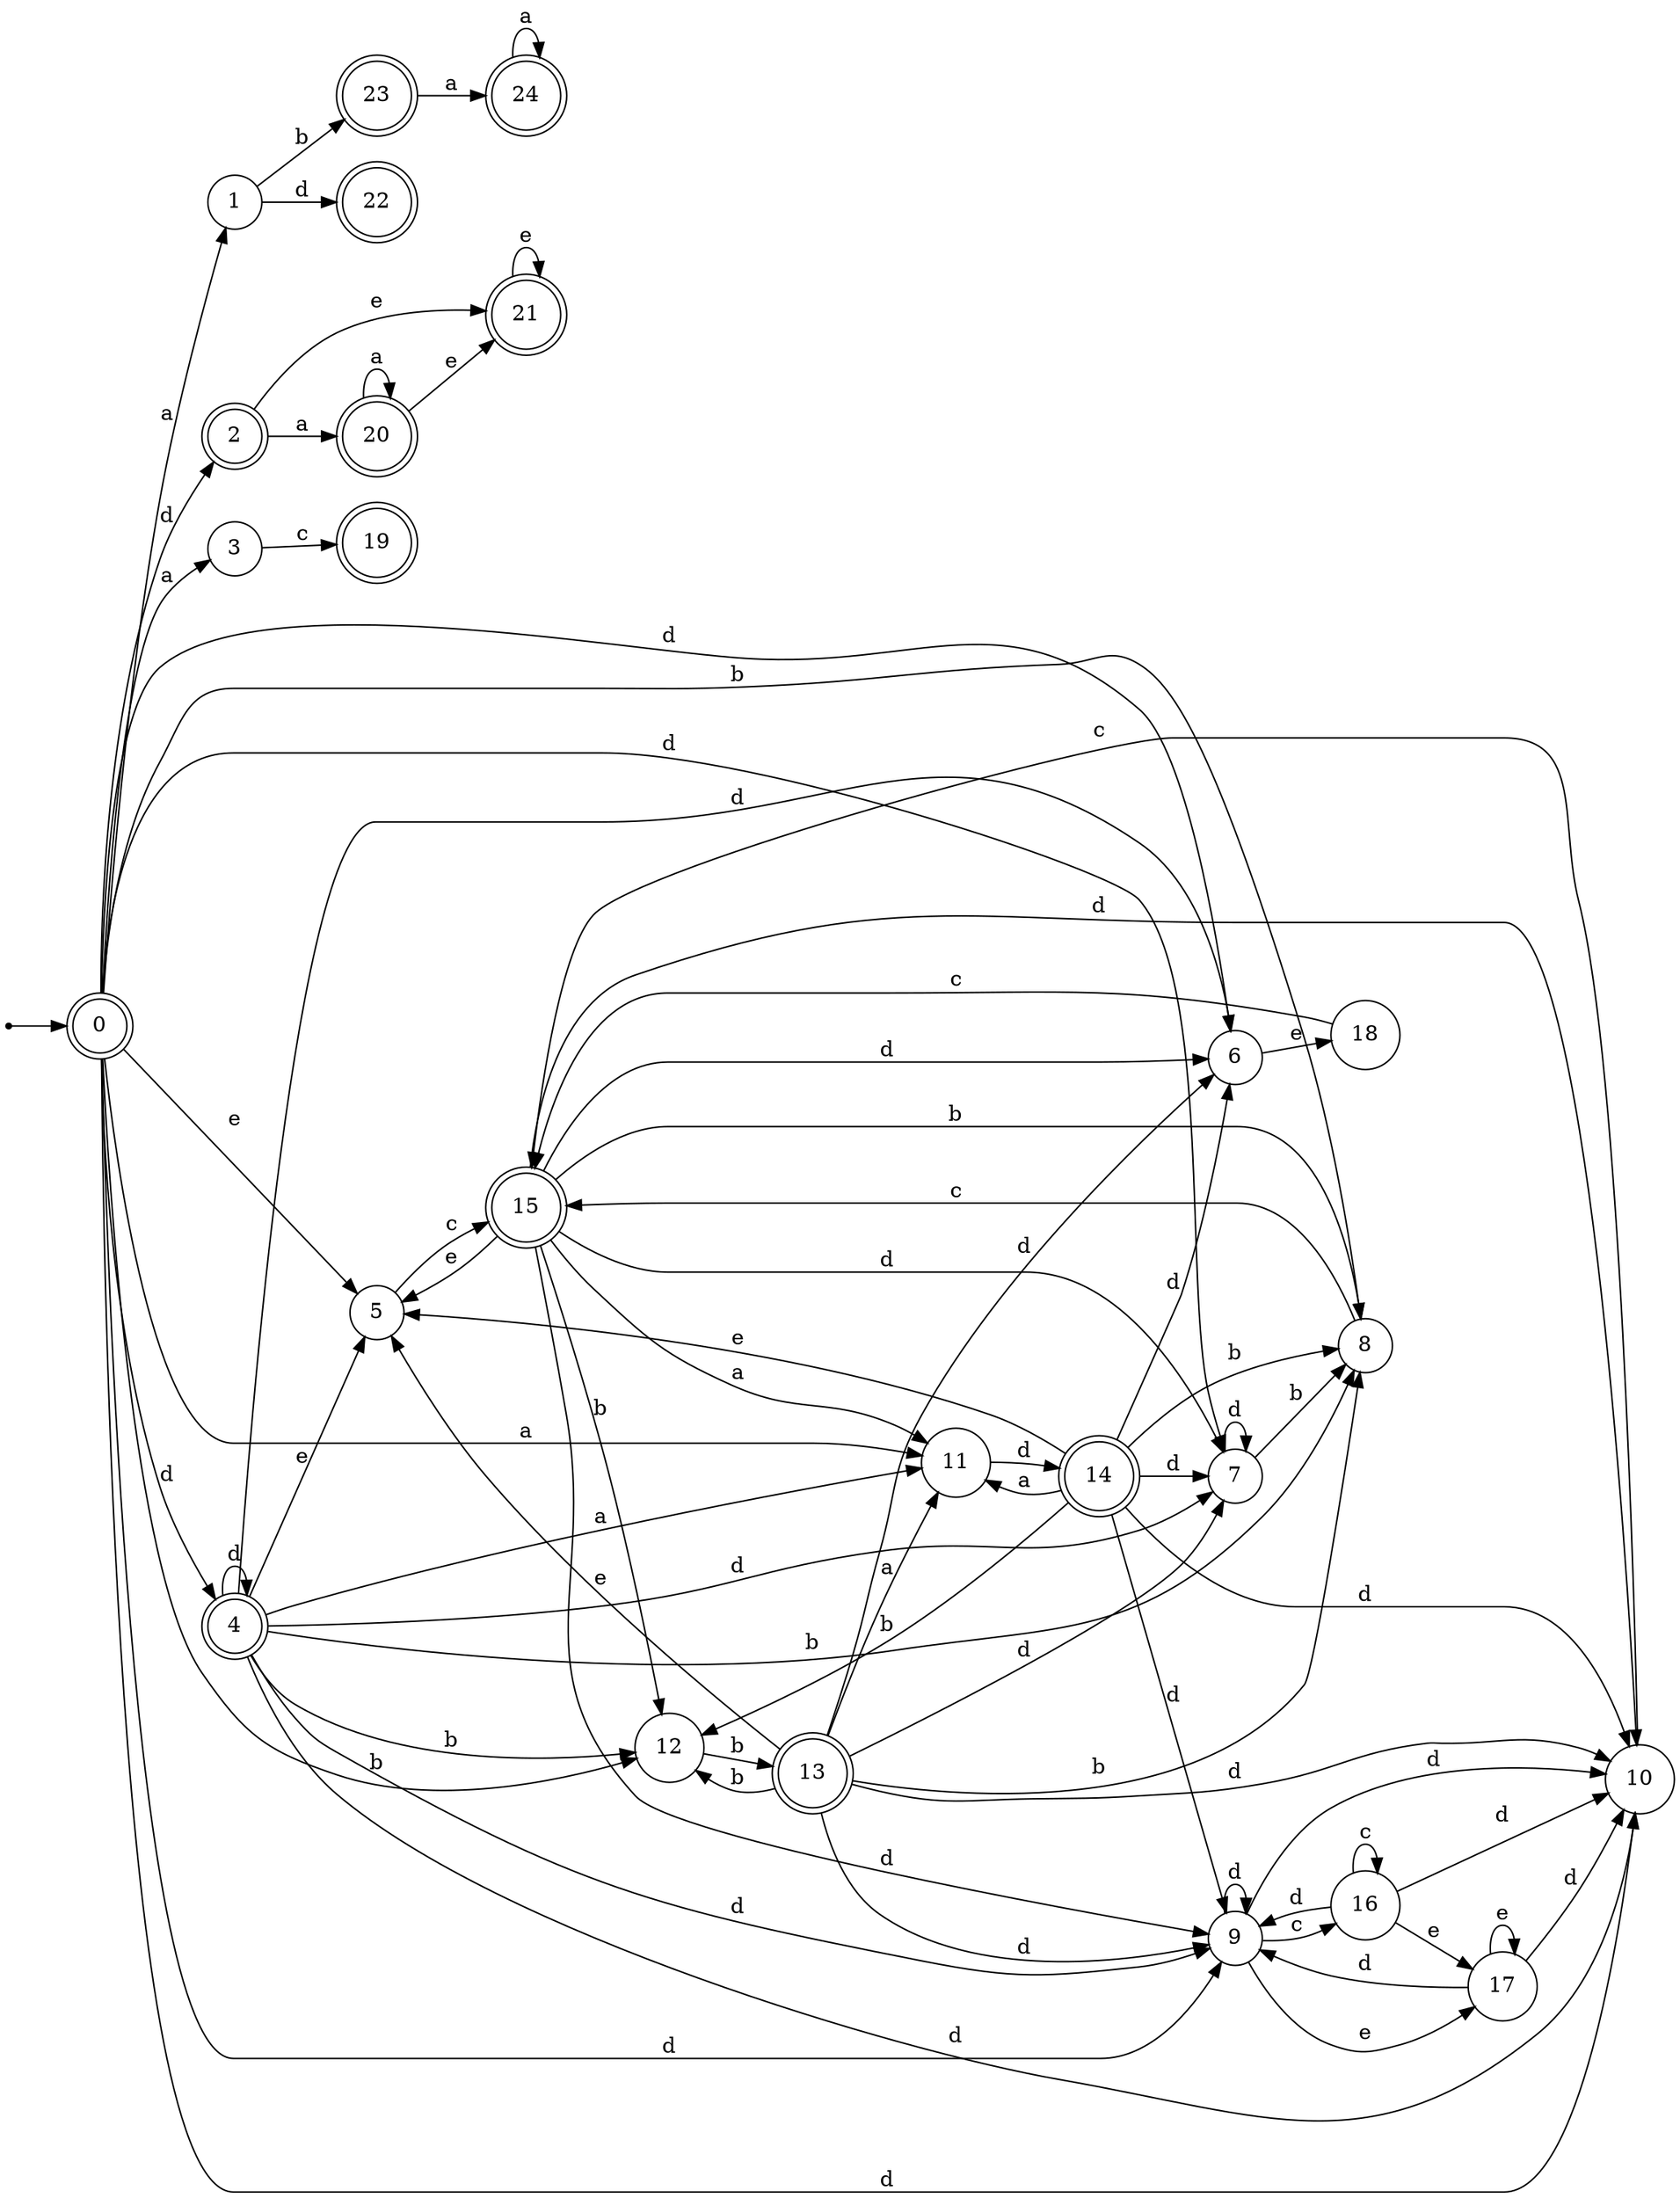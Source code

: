 digraph finite_state_machine {
rankdir=LR;
size="20,20";
node [shape = point]; "dummy0"
node [shape = doublecircle]; "0";"dummy0" -> "0";
node [shape = circle]; "1";
node [shape = doublecircle]; "2";node [shape = circle]; "3";
node [shape = doublecircle]; "4";node [shape = circle]; "5";
node [shape = circle]; "6";
node [shape = circle]; "7";
node [shape = circle]; "8";
node [shape = circle]; "9";
node [shape = circle]; "10";
node [shape = circle]; "11";
node [shape = circle]; "12";
node [shape = doublecircle]; "13";node [shape = doublecircle]; "14";node [shape = doublecircle]; "15";node [shape = circle]; "16";
node [shape = circle]; "17";
node [shape = circle]; "18";
node [shape = doublecircle]; "19";node [shape = doublecircle]; "20";node [shape = doublecircle]; "21";node [shape = doublecircle]; "22";node [shape = doublecircle]; "23";node [shape = doublecircle]; "24";"0" -> "11" [label = "a"];
 "0" -> "1" [label = "a"];
 "0" -> "3" [label = "a"];
 "0" -> "2" [label = "d"];
 "0" -> "4" [label = "d"];
 "0" -> "6" [label = "d"];
 "0" -> "7" [label = "d"];
 "0" -> "9" [label = "d"];
 "0" -> "10" [label = "d"];
 "0" -> "5" [label = "e"];
 "0" -> "8" [label = "b"];
 "0" -> "12" [label = "b"];
 "12" -> "13" [label = "b"];
 "13" -> "8" [label = "b"];
 "13" -> "12" [label = "b"];
 "13" -> "5" [label = "e"];
 "13" -> "9" [label = "d"];
 "13" -> "10" [label = "d"];
 "13" -> "6" [label = "d"];
 "13" -> "7" [label = "d"];
 "13" -> "11" [label = "a"];
 "11" -> "14" [label = "d"];
 "14" -> "11" [label = "a"];
 "14" -> "5" [label = "e"];
 "14" -> "9" [label = "d"];
 "14" -> "10" [label = "d"];
 "14" -> "6" [label = "d"];
 "14" -> "7" [label = "d"];
 "14" -> "8" [label = "b"];
 "14" -> "12" [label = "b"];
 "10" -> "15" [label = "c"];
 "15" -> "5" [label = "e"];
 "15" -> "9" [label = "d"];
 "15" -> "10" [label = "d"];
 "15" -> "6" [label = "d"];
 "15" -> "7" [label = "d"];
 "15" -> "8" [label = "b"];
 "15" -> "12" [label = "b"];
 "15" -> "11" [label = "a"];
 "9" -> "9" [label = "d"];
 "9" -> "10" [label = "d"];
 "9" -> "16" [label = "c"];
 "9" -> "17" [label = "e"];
 "17" -> "17" [label = "e"];
 "17" -> "9" [label = "d"];
 "17" -> "10" [label = "d"];
 "16" -> "16" [label = "c"];
 "16" -> "9" [label = "d"];
 "16" -> "10" [label = "d"];
 "16" -> "17" [label = "e"];
 "8" -> "15" [label = "c"];
 "7" -> "7" [label = "d"];
 "7" -> "8" [label = "b"];
 "6" -> "18" [label = "e"];
 "18" -> "15" [label = "c"];
 "5" -> "15" [label = "c"];
 "4" -> "4" [label = "d"];
 "4" -> "6" [label = "d"];
 "4" -> "7" [label = "d"];
 "4" -> "9" [label = "d"];
 "4" -> "10" [label = "d"];
 "4" -> "5" [label = "e"];
 "4" -> "8" [label = "b"];
 "4" -> "12" [label = "b"];
 "4" -> "11" [label = "a"];
 "3" -> "19" [label = "c"];
 "2" -> "20" [label = "a"];
 "2" -> "21" [label = "e"];
 "21" -> "21" [label = "e"];
 "20" -> "20" [label = "a"];
 "20" -> "21" [label = "e"];
 "1" -> "22" [label = "d"];
 "1" -> "23" [label = "b"];
 "23" -> "24" [label = "a"];
 "24" -> "24" [label = "a"];
 }
